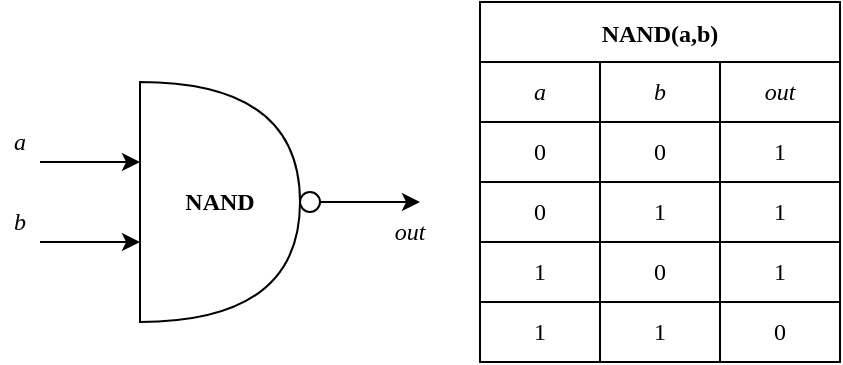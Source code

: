 <mxfile version="20.0.1" type="github">
  <diagram id="3jalGjM3zYfUPMl8KjoZ" name="Page-1">
    <mxGraphModel dx="946" dy="587" grid="1" gridSize="10" guides="1" tooltips="1" connect="1" arrows="1" fold="1" page="1" pageScale="1" pageWidth="850" pageHeight="1100" math="0" shadow="0">
      <root>
        <mxCell id="0" />
        <mxCell id="1" parent="0" />
        <mxCell id="t0tzM6ASqdTErQoYh5fO-1" value="NAND(a,b)" style="shape=table;startSize=30;container=1;collapsible=0;childLayout=tableLayout;fontFamily=JetBrains Mono;fontStyle=1" parent="1" vertex="1">
          <mxGeometry x="440" y="80" width="180" height="180" as="geometry" />
        </mxCell>
        <mxCell id="t0tzM6ASqdTErQoYh5fO-2" value="" style="shape=tableRow;horizontal=0;startSize=0;swimlaneHead=0;swimlaneBody=0;top=0;left=0;bottom=0;right=0;collapsible=0;dropTarget=0;fillColor=none;points=[[0,0.5],[1,0.5]];portConstraint=eastwest;" parent="t0tzM6ASqdTErQoYh5fO-1" vertex="1">
          <mxGeometry y="30" width="180" height="30" as="geometry" />
        </mxCell>
        <mxCell id="t0tzM6ASqdTErQoYh5fO-3" value="a" style="shape=partialRectangle;html=1;whiteSpace=wrap;connectable=0;overflow=hidden;fillColor=none;top=0;left=0;bottom=0;right=0;pointerEvents=1;fontFamily=JetBrains Mono;fontStyle=2" parent="t0tzM6ASqdTErQoYh5fO-2" vertex="1">
          <mxGeometry width="60" height="30" as="geometry">
            <mxRectangle width="60" height="30" as="alternateBounds" />
          </mxGeometry>
        </mxCell>
        <mxCell id="t0tzM6ASqdTErQoYh5fO-4" value="b" style="shape=partialRectangle;html=1;whiteSpace=wrap;connectable=0;overflow=hidden;fillColor=none;top=0;left=0;bottom=0;right=0;pointerEvents=1;fontFamily=JetBrains Mono;fontStyle=2" parent="t0tzM6ASqdTErQoYh5fO-2" vertex="1">
          <mxGeometry x="60" width="60" height="30" as="geometry">
            <mxRectangle width="60" height="30" as="alternateBounds" />
          </mxGeometry>
        </mxCell>
        <mxCell id="t0tzM6ASqdTErQoYh5fO-5" value="out" style="shape=partialRectangle;html=1;whiteSpace=wrap;connectable=0;overflow=hidden;fillColor=none;top=0;left=0;bottom=0;right=0;pointerEvents=1;fontFamily=JetBrains Mono;fontStyle=2" parent="t0tzM6ASqdTErQoYh5fO-2" vertex="1">
          <mxGeometry x="120" width="60" height="30" as="geometry">
            <mxRectangle width="60" height="30" as="alternateBounds" />
          </mxGeometry>
        </mxCell>
        <mxCell id="t0tzM6ASqdTErQoYh5fO-6" value="" style="shape=tableRow;horizontal=0;startSize=0;swimlaneHead=0;swimlaneBody=0;top=0;left=0;bottom=0;right=0;collapsible=0;dropTarget=0;fillColor=none;points=[[0,0.5],[1,0.5]];portConstraint=eastwest;" parent="t0tzM6ASqdTErQoYh5fO-1" vertex="1">
          <mxGeometry y="60" width="180" height="30" as="geometry" />
        </mxCell>
        <mxCell id="t0tzM6ASqdTErQoYh5fO-7" value="0" style="shape=partialRectangle;html=1;whiteSpace=wrap;connectable=0;overflow=hidden;fillColor=none;top=0;left=0;bottom=0;right=0;pointerEvents=1;fontFamily=JetBrains Mono;" parent="t0tzM6ASqdTErQoYh5fO-6" vertex="1">
          <mxGeometry width="60" height="30" as="geometry">
            <mxRectangle width="60" height="30" as="alternateBounds" />
          </mxGeometry>
        </mxCell>
        <mxCell id="t0tzM6ASqdTErQoYh5fO-8" value="0" style="shape=partialRectangle;html=1;whiteSpace=wrap;connectable=0;overflow=hidden;fillColor=none;top=0;left=0;bottom=0;right=0;pointerEvents=1;fontFamily=JetBrains Mono;" parent="t0tzM6ASqdTErQoYh5fO-6" vertex="1">
          <mxGeometry x="60" width="60" height="30" as="geometry">
            <mxRectangle width="60" height="30" as="alternateBounds" />
          </mxGeometry>
        </mxCell>
        <mxCell id="t0tzM6ASqdTErQoYh5fO-9" value="1" style="shape=partialRectangle;html=1;whiteSpace=wrap;connectable=0;overflow=hidden;fillColor=none;top=0;left=0;bottom=0;right=0;pointerEvents=1;fontFamily=JetBrains Mono;" parent="t0tzM6ASqdTErQoYh5fO-6" vertex="1">
          <mxGeometry x="120" width="60" height="30" as="geometry">
            <mxRectangle width="60" height="30" as="alternateBounds" />
          </mxGeometry>
        </mxCell>
        <mxCell id="t0tzM6ASqdTErQoYh5fO-10" value="" style="shape=tableRow;horizontal=0;startSize=0;swimlaneHead=0;swimlaneBody=0;top=0;left=0;bottom=0;right=0;collapsible=0;dropTarget=0;fillColor=none;points=[[0,0.5],[1,0.5]];portConstraint=eastwest;" parent="t0tzM6ASqdTErQoYh5fO-1" vertex="1">
          <mxGeometry y="90" width="180" height="30" as="geometry" />
        </mxCell>
        <mxCell id="t0tzM6ASqdTErQoYh5fO-11" value="0" style="shape=partialRectangle;html=1;whiteSpace=wrap;connectable=0;overflow=hidden;fillColor=none;top=0;left=0;bottom=0;right=0;pointerEvents=1;fontFamily=JetBrains Mono;" parent="t0tzM6ASqdTErQoYh5fO-10" vertex="1">
          <mxGeometry width="60" height="30" as="geometry">
            <mxRectangle width="60" height="30" as="alternateBounds" />
          </mxGeometry>
        </mxCell>
        <mxCell id="t0tzM6ASqdTErQoYh5fO-12" value="1" style="shape=partialRectangle;html=1;whiteSpace=wrap;connectable=0;overflow=hidden;fillColor=none;top=0;left=0;bottom=0;right=0;pointerEvents=1;fontFamily=JetBrains Mono;" parent="t0tzM6ASqdTErQoYh5fO-10" vertex="1">
          <mxGeometry x="60" width="60" height="30" as="geometry">
            <mxRectangle width="60" height="30" as="alternateBounds" />
          </mxGeometry>
        </mxCell>
        <mxCell id="t0tzM6ASqdTErQoYh5fO-13" value="1" style="shape=partialRectangle;html=1;whiteSpace=wrap;connectable=0;overflow=hidden;fillColor=none;top=0;left=0;bottom=0;right=0;pointerEvents=1;fontFamily=JetBrains Mono;" parent="t0tzM6ASqdTErQoYh5fO-10" vertex="1">
          <mxGeometry x="120" width="60" height="30" as="geometry">
            <mxRectangle width="60" height="30" as="alternateBounds" />
          </mxGeometry>
        </mxCell>
        <mxCell id="t0tzM6ASqdTErQoYh5fO-14" value="" style="shape=tableRow;horizontal=0;startSize=0;swimlaneHead=0;swimlaneBody=0;top=0;left=0;bottom=0;right=0;collapsible=0;dropTarget=0;fillColor=none;points=[[0,0.5],[1,0.5]];portConstraint=eastwest;" parent="t0tzM6ASqdTErQoYh5fO-1" vertex="1">
          <mxGeometry y="120" width="180" height="30" as="geometry" />
        </mxCell>
        <mxCell id="t0tzM6ASqdTErQoYh5fO-15" value="1" style="shape=partialRectangle;html=1;whiteSpace=wrap;connectable=0;overflow=hidden;fillColor=none;top=0;left=0;bottom=0;right=0;pointerEvents=1;fontFamily=JetBrains Mono;" parent="t0tzM6ASqdTErQoYh5fO-14" vertex="1">
          <mxGeometry width="60" height="30" as="geometry">
            <mxRectangle width="60" height="30" as="alternateBounds" />
          </mxGeometry>
        </mxCell>
        <mxCell id="t0tzM6ASqdTErQoYh5fO-16" value="0" style="shape=partialRectangle;html=1;whiteSpace=wrap;connectable=0;overflow=hidden;fillColor=none;top=0;left=0;bottom=0;right=0;pointerEvents=1;fontFamily=JetBrains Mono;" parent="t0tzM6ASqdTErQoYh5fO-14" vertex="1">
          <mxGeometry x="60" width="60" height="30" as="geometry">
            <mxRectangle width="60" height="30" as="alternateBounds" />
          </mxGeometry>
        </mxCell>
        <mxCell id="t0tzM6ASqdTErQoYh5fO-17" value="1" style="shape=partialRectangle;html=1;whiteSpace=wrap;connectable=0;overflow=hidden;fillColor=none;top=0;left=0;bottom=0;right=0;pointerEvents=1;fontFamily=JetBrains Mono;" parent="t0tzM6ASqdTErQoYh5fO-14" vertex="1">
          <mxGeometry x="120" width="60" height="30" as="geometry">
            <mxRectangle width="60" height="30" as="alternateBounds" />
          </mxGeometry>
        </mxCell>
        <mxCell id="t0tzM6ASqdTErQoYh5fO-18" style="shape=tableRow;horizontal=0;startSize=0;swimlaneHead=0;swimlaneBody=0;top=0;left=0;bottom=0;right=0;collapsible=0;dropTarget=0;fillColor=none;points=[[0,0.5],[1,0.5]];portConstraint=eastwest;" parent="t0tzM6ASqdTErQoYh5fO-1" vertex="1">
          <mxGeometry y="150" width="180" height="30" as="geometry" />
        </mxCell>
        <mxCell id="t0tzM6ASqdTErQoYh5fO-19" value="1" style="shape=partialRectangle;html=1;whiteSpace=wrap;connectable=0;overflow=hidden;fillColor=none;top=0;left=0;bottom=0;right=0;pointerEvents=1;fontFamily=JetBrains Mono;" parent="t0tzM6ASqdTErQoYh5fO-18" vertex="1">
          <mxGeometry width="60" height="30" as="geometry">
            <mxRectangle width="60" height="30" as="alternateBounds" />
          </mxGeometry>
        </mxCell>
        <mxCell id="t0tzM6ASqdTErQoYh5fO-20" value="1" style="shape=partialRectangle;html=1;whiteSpace=wrap;connectable=0;overflow=hidden;fillColor=none;top=0;left=0;bottom=0;right=0;pointerEvents=1;fontFamily=JetBrains Mono;" parent="t0tzM6ASqdTErQoYh5fO-18" vertex="1">
          <mxGeometry x="60" width="60" height="30" as="geometry">
            <mxRectangle width="60" height="30" as="alternateBounds" />
          </mxGeometry>
        </mxCell>
        <mxCell id="t0tzM6ASqdTErQoYh5fO-21" value="0" style="shape=partialRectangle;html=1;whiteSpace=wrap;connectable=0;overflow=hidden;fillColor=none;top=0;left=0;bottom=0;right=0;pointerEvents=1;fontFamily=JetBrains Mono;" parent="t0tzM6ASqdTErQoYh5fO-18" vertex="1">
          <mxGeometry x="120" width="60" height="30" as="geometry">
            <mxRectangle width="60" height="30" as="alternateBounds" />
          </mxGeometry>
        </mxCell>
        <mxCell id="t0tzM6ASqdTErQoYh5fO-22" value="" style="shape=or;whiteSpace=wrap;html=1;fontFamily=JetBrains Mono;" parent="1" vertex="1">
          <mxGeometry x="270" y="120" width="80" height="120" as="geometry" />
        </mxCell>
        <mxCell id="t0tzM6ASqdTErQoYh5fO-23" value="" style="ellipse;whiteSpace=wrap;html=1;aspect=fixed;fontFamily=JetBrains Mono;" parent="1" vertex="1">
          <mxGeometry x="350" y="175" width="10" height="10" as="geometry" />
        </mxCell>
        <mxCell id="t0tzM6ASqdTErQoYh5fO-26" value="" style="endArrow=classic;html=1;rounded=0;fontFamily=JetBrains Mono;" parent="1" edge="1">
          <mxGeometry width="50" height="50" relative="1" as="geometry">
            <mxPoint x="220" y="160" as="sourcePoint" />
            <mxPoint x="270" y="160" as="targetPoint" />
          </mxGeometry>
        </mxCell>
        <mxCell id="t0tzM6ASqdTErQoYh5fO-27" value="" style="endArrow=classic;html=1;rounded=0;fontFamily=JetBrains Mono;" parent="1" edge="1">
          <mxGeometry width="50" height="50" relative="1" as="geometry">
            <mxPoint x="220" y="200" as="sourcePoint" />
            <mxPoint x="270" y="200" as="targetPoint" />
          </mxGeometry>
        </mxCell>
        <mxCell id="t0tzM6ASqdTErQoYh5fO-28" value="&lt;b&gt;NAND&lt;/b&gt;" style="text;html=1;strokeColor=none;fillColor=none;align=center;verticalAlign=middle;whiteSpace=wrap;rounded=0;fontFamily=JetBrains Mono;" parent="1" vertex="1">
          <mxGeometry x="280" y="165" width="60" height="30" as="geometry" />
        </mxCell>
        <mxCell id="t0tzM6ASqdTErQoYh5fO-29" value="&lt;i&gt;a&lt;/i&gt;" style="text;html=1;strokeColor=none;fillColor=none;align=center;verticalAlign=middle;whiteSpace=wrap;rounded=0;fontFamily=JetBrains Mono;" parent="1" vertex="1">
          <mxGeometry x="200" y="140" width="20" height="20" as="geometry" />
        </mxCell>
        <mxCell id="t0tzM6ASqdTErQoYh5fO-30" value="&lt;i&gt;b&lt;/i&gt;" style="text;html=1;strokeColor=none;fillColor=none;align=center;verticalAlign=middle;whiteSpace=wrap;rounded=0;fontFamily=JetBrains Mono;" parent="1" vertex="1">
          <mxGeometry x="200" y="180" width="20" height="20" as="geometry" />
        </mxCell>
        <mxCell id="t0tzM6ASqdTErQoYh5fO-31" value="&lt;i&gt;out&lt;/i&gt;" style="text;html=1;strokeColor=none;fillColor=none;align=center;verticalAlign=middle;whiteSpace=wrap;rounded=0;fontFamily=JetBrains Mono;" parent="1" vertex="1">
          <mxGeometry x="385" y="185" width="40" height="20" as="geometry" />
        </mxCell>
        <mxCell id="2XQ8tAtx8mRpw6oenkYx-1" value="" style="endArrow=classic;html=1;rounded=0;fontFamily=JetBrains Mono;" edge="1" parent="1">
          <mxGeometry width="50" height="50" relative="1" as="geometry">
            <mxPoint x="360" y="180" as="sourcePoint" />
            <mxPoint x="410" y="180" as="targetPoint" />
          </mxGeometry>
        </mxCell>
      </root>
    </mxGraphModel>
  </diagram>
</mxfile>
